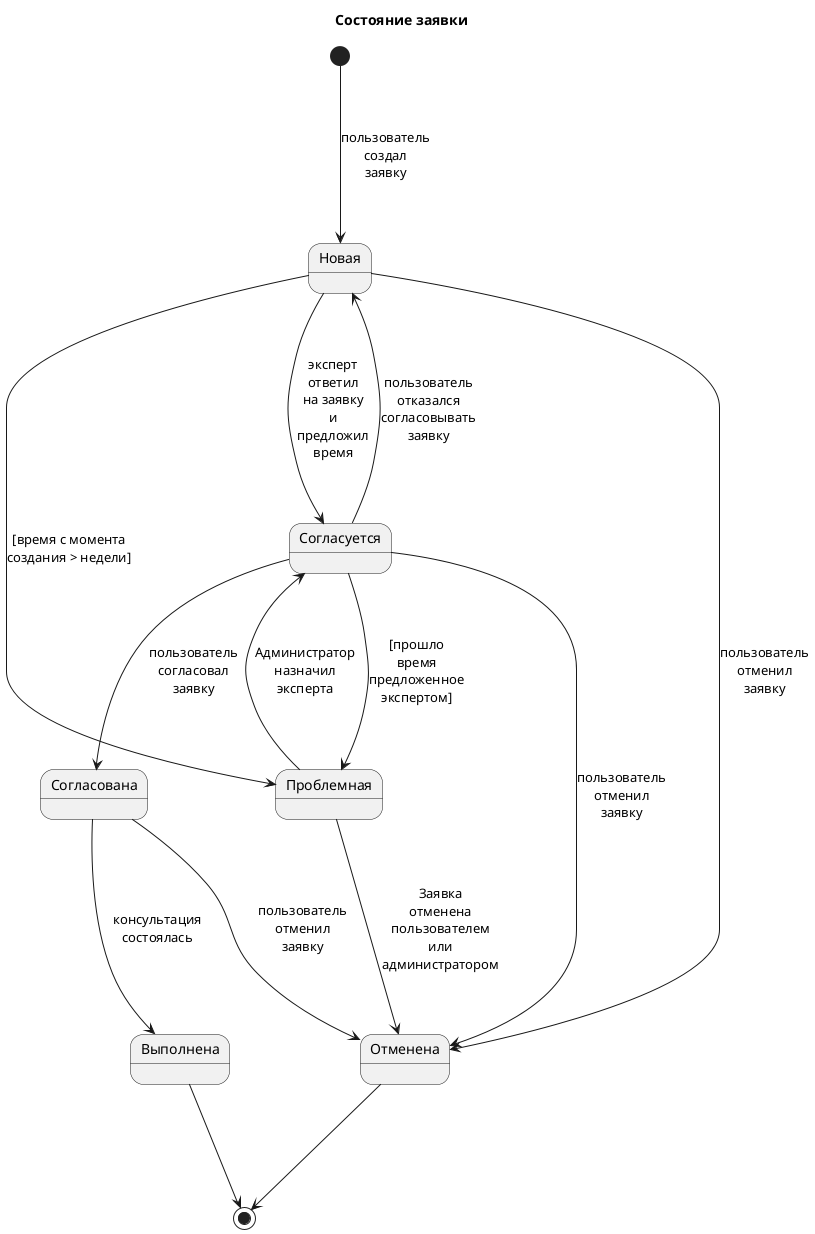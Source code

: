 @startuml

title Состояние заявки

[*]         ---> Новая       : пользователь\nсоздал\nзаявку
Новая       ---> Согласуется : эксперт\nответил\nна заявку\nи\nпредложил\nвремя
Согласуется ---> Согласована : пользователь\nсогласовал\nзаявку
Согласуется ---> Новая       : пользователь\nотказался\nсогласовывать\nзаявку
Согласована ---> Выполнена   : консультация\nсостоялась
Выполнена   ---> [*]


Новая       ---> Отменена    : пользователь\nотменил\nзаявку
Согласуется ---> Отменена    : пользователь\nотменил\nзаявку
Согласована ---> Отменена    : пользователь\nотменил\nзаявку
Отменена    ---> [*]

Новая       ---> Проблемная  : [время с момента\nсоздания > недели]
Согласуется ---> Проблемная  : [прошло\nвремя\nпредложенное\nэкспертом]
Проблемная  ---> Отменена    : Заявка\nотменена\nпользователем\nили\nадминистратором
Проблемная  ---> Согласуется : Администратор\nназначил\nэксперта

@enduml